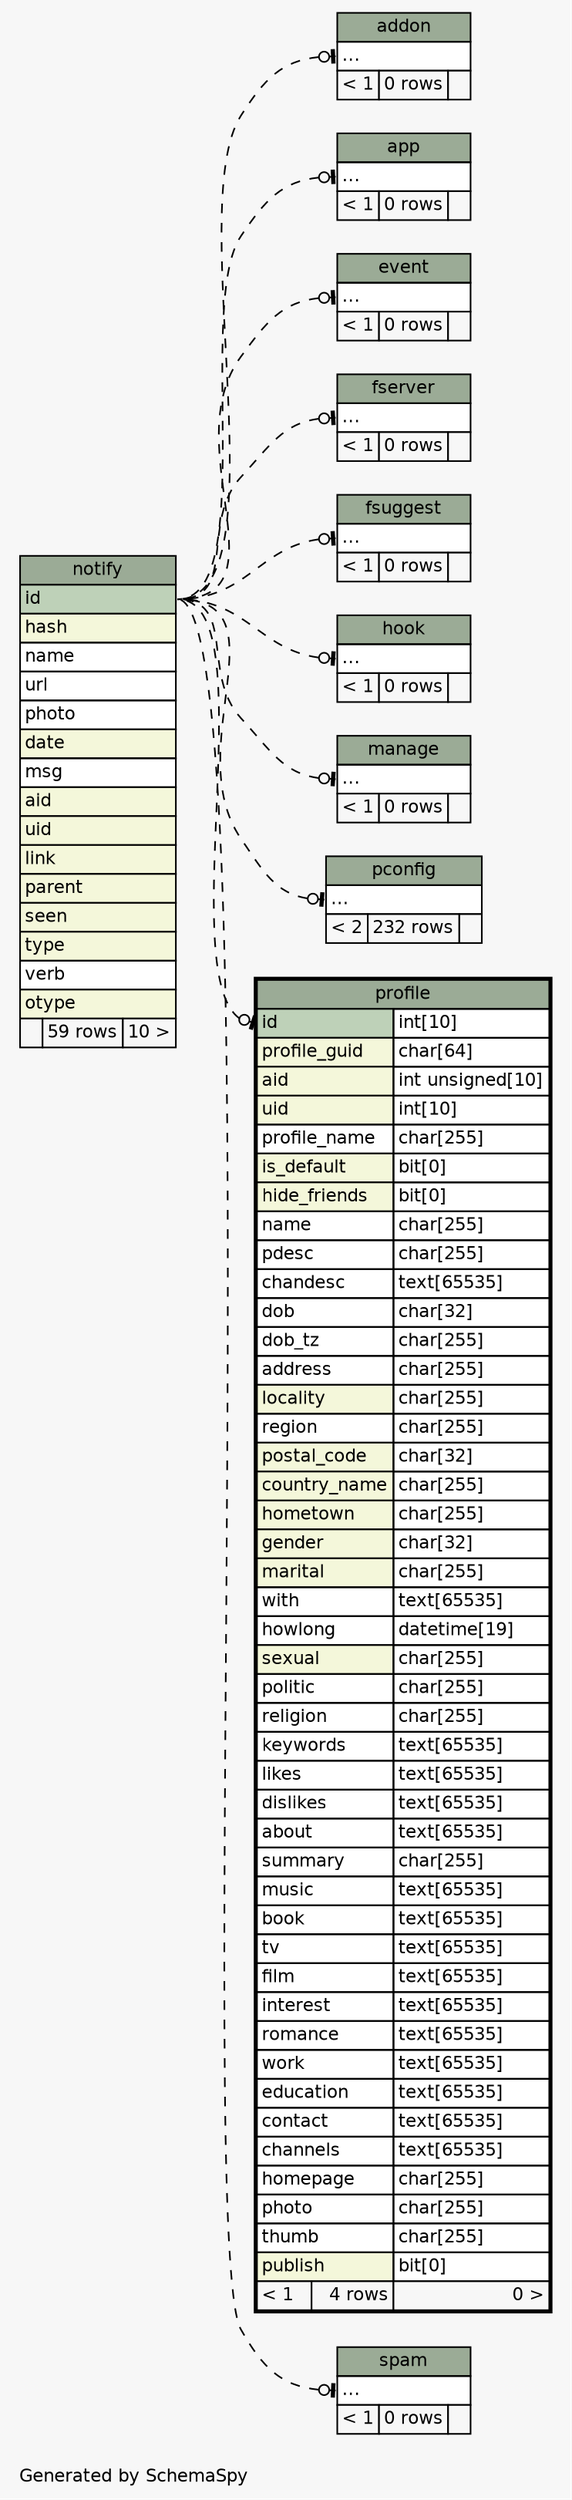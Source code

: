 // dot 2.26.3 on Linux 3.2.0-4-686-pae
// SchemaSpy rev 590
digraph "impliedTwoDegreesRelationshipsDiagram" {
  graph [
    rankdir="RL"
    bgcolor="#f7f7f7"
    label="\nGenerated by SchemaSpy"
    labeljust="l"
    nodesep="0.18"
    ranksep="0.46"
    fontname="Helvetica"
    fontsize="11"
  ];
  node [
    fontname="Helvetica"
    fontsize="11"
    shape="plaintext"
  ];
  edge [
    arrowsize="0.8"
  ];
  "addon":"elipses":w -> "notify":"id":e [arrowhead=none dir=back arrowtail=teeodot style=dashed];
  "app":"elipses":w -> "notify":"id":e [arrowhead=none dir=back arrowtail=teeodot style=dashed];
  "event":"elipses":w -> "notify":"id":e [arrowhead=none dir=back arrowtail=teeodot style=dashed];
  "fserver":"elipses":w -> "notify":"id":e [arrowhead=none dir=back arrowtail=teeodot style=dashed];
  "fsuggest":"elipses":w -> "notify":"id":e [arrowhead=none dir=back arrowtail=teeodot style=dashed];
  "hook":"elipses":w -> "notify":"id":e [arrowhead=none dir=back arrowtail=teeodot style=dashed];
  "manage":"elipses":w -> "notify":"id":e [arrowhead=none dir=back arrowtail=teeodot style=dashed];
  "pconfig":"elipses":w -> "notify":"id":e [arrowhead=none dir=back arrowtail=teeodot style=dashed];
  "profile":"id":w -> "notify":"id":e [arrowhead=none dir=back arrowtail=teeodot style=dashed];
  "spam":"elipses":w -> "notify":"id":e [arrowhead=none dir=back arrowtail=teeodot style=dashed];
  "addon" [
    label=<
    <TABLE BORDER="0" CELLBORDER="1" CELLSPACING="0" BGCOLOR="#ffffff">
      <TR><TD COLSPAN="3" BGCOLOR="#9bab96" ALIGN="CENTER">addon</TD></TR>
      <TR><TD PORT="elipses" COLSPAN="3" ALIGN="LEFT">...</TD></TR>
      <TR><TD ALIGN="LEFT" BGCOLOR="#f7f7f7">&lt; 1</TD><TD ALIGN="RIGHT" BGCOLOR="#f7f7f7">0 rows</TD><TD ALIGN="RIGHT" BGCOLOR="#f7f7f7">  </TD></TR>
    </TABLE>>
    URL="addon.html"
    tooltip="addon"
  ];
  "app" [
    label=<
    <TABLE BORDER="0" CELLBORDER="1" CELLSPACING="0" BGCOLOR="#ffffff">
      <TR><TD COLSPAN="3" BGCOLOR="#9bab96" ALIGN="CENTER">app</TD></TR>
      <TR><TD PORT="elipses" COLSPAN="3" ALIGN="LEFT">...</TD></TR>
      <TR><TD ALIGN="LEFT" BGCOLOR="#f7f7f7">&lt; 1</TD><TD ALIGN="RIGHT" BGCOLOR="#f7f7f7">0 rows</TD><TD ALIGN="RIGHT" BGCOLOR="#f7f7f7">  </TD></TR>
    </TABLE>>
    URL="app.html"
    tooltip="app"
  ];
  "event" [
    label=<
    <TABLE BORDER="0" CELLBORDER="1" CELLSPACING="0" BGCOLOR="#ffffff">
      <TR><TD COLSPAN="3" BGCOLOR="#9bab96" ALIGN="CENTER">event</TD></TR>
      <TR><TD PORT="elipses" COLSPAN="3" ALIGN="LEFT">...</TD></TR>
      <TR><TD ALIGN="LEFT" BGCOLOR="#f7f7f7">&lt; 1</TD><TD ALIGN="RIGHT" BGCOLOR="#f7f7f7">0 rows</TD><TD ALIGN="RIGHT" BGCOLOR="#f7f7f7">  </TD></TR>
    </TABLE>>
    URL="event.html"
    tooltip="event"
  ];
  "fserver" [
    label=<
    <TABLE BORDER="0" CELLBORDER="1" CELLSPACING="0" BGCOLOR="#ffffff">
      <TR><TD COLSPAN="3" BGCOLOR="#9bab96" ALIGN="CENTER">fserver</TD></TR>
      <TR><TD PORT="elipses" COLSPAN="3" ALIGN="LEFT">...</TD></TR>
      <TR><TD ALIGN="LEFT" BGCOLOR="#f7f7f7">&lt; 1</TD><TD ALIGN="RIGHT" BGCOLOR="#f7f7f7">0 rows</TD><TD ALIGN="RIGHT" BGCOLOR="#f7f7f7">  </TD></TR>
    </TABLE>>
    URL="fserver.html"
    tooltip="fserver"
  ];
  "fsuggest" [
    label=<
    <TABLE BORDER="0" CELLBORDER="1" CELLSPACING="0" BGCOLOR="#ffffff">
      <TR><TD COLSPAN="3" BGCOLOR="#9bab96" ALIGN="CENTER">fsuggest</TD></TR>
      <TR><TD PORT="elipses" COLSPAN="3" ALIGN="LEFT">...</TD></TR>
      <TR><TD ALIGN="LEFT" BGCOLOR="#f7f7f7">&lt; 1</TD><TD ALIGN="RIGHT" BGCOLOR="#f7f7f7">0 rows</TD><TD ALIGN="RIGHT" BGCOLOR="#f7f7f7">  </TD></TR>
    </TABLE>>
    URL="fsuggest.html"
    tooltip="fsuggest"
  ];
  "hook" [
    label=<
    <TABLE BORDER="0" CELLBORDER="1" CELLSPACING="0" BGCOLOR="#ffffff">
      <TR><TD COLSPAN="3" BGCOLOR="#9bab96" ALIGN="CENTER">hook</TD></TR>
      <TR><TD PORT="elipses" COLSPAN="3" ALIGN="LEFT">...</TD></TR>
      <TR><TD ALIGN="LEFT" BGCOLOR="#f7f7f7">&lt; 1</TD><TD ALIGN="RIGHT" BGCOLOR="#f7f7f7">0 rows</TD><TD ALIGN="RIGHT" BGCOLOR="#f7f7f7">  </TD></TR>
    </TABLE>>
    URL="hook.html"
    tooltip="hook"
  ];
  "manage" [
    label=<
    <TABLE BORDER="0" CELLBORDER="1" CELLSPACING="0" BGCOLOR="#ffffff">
      <TR><TD COLSPAN="3" BGCOLOR="#9bab96" ALIGN="CENTER">manage</TD></TR>
      <TR><TD PORT="elipses" COLSPAN="3" ALIGN="LEFT">...</TD></TR>
      <TR><TD ALIGN="LEFT" BGCOLOR="#f7f7f7">&lt; 1</TD><TD ALIGN="RIGHT" BGCOLOR="#f7f7f7">0 rows</TD><TD ALIGN="RIGHT" BGCOLOR="#f7f7f7">  </TD></TR>
    </TABLE>>
    URL="manage.html"
    tooltip="manage"
  ];
  "notify" [
    label=<
    <TABLE BORDER="0" CELLBORDER="1" CELLSPACING="0" BGCOLOR="#ffffff">
      <TR><TD COLSPAN="3" BGCOLOR="#9bab96" ALIGN="CENTER">notify</TD></TR>
      <TR><TD PORT="id" COLSPAN="3" BGCOLOR="#bed1b8" ALIGN="LEFT">id</TD></TR>
      <TR><TD PORT="hash" COLSPAN="3" BGCOLOR="#f4f7da" ALIGN="LEFT">hash</TD></TR>
      <TR><TD PORT="name" COLSPAN="3" ALIGN="LEFT">name</TD></TR>
      <TR><TD PORT="url" COLSPAN="3" ALIGN="LEFT">url</TD></TR>
      <TR><TD PORT="photo" COLSPAN="3" ALIGN="LEFT">photo</TD></TR>
      <TR><TD PORT="date" COLSPAN="3" BGCOLOR="#f4f7da" ALIGN="LEFT">date</TD></TR>
      <TR><TD PORT="msg" COLSPAN="3" ALIGN="LEFT">msg</TD></TR>
      <TR><TD PORT="aid" COLSPAN="3" BGCOLOR="#f4f7da" ALIGN="LEFT">aid</TD></TR>
      <TR><TD PORT="uid" COLSPAN="3" BGCOLOR="#f4f7da" ALIGN="LEFT">uid</TD></TR>
      <TR><TD PORT="link" COLSPAN="3" BGCOLOR="#f4f7da" ALIGN="LEFT">link</TD></TR>
      <TR><TD PORT="parent" COLSPAN="3" BGCOLOR="#f4f7da" ALIGN="LEFT">parent</TD></TR>
      <TR><TD PORT="seen" COLSPAN="3" BGCOLOR="#f4f7da" ALIGN="LEFT">seen</TD></TR>
      <TR><TD PORT="type" COLSPAN="3" BGCOLOR="#f4f7da" ALIGN="LEFT">type</TD></TR>
      <TR><TD PORT="verb" COLSPAN="3" ALIGN="LEFT">verb</TD></TR>
      <TR><TD PORT="otype" COLSPAN="3" BGCOLOR="#f4f7da" ALIGN="LEFT">otype</TD></TR>
      <TR><TD ALIGN="LEFT" BGCOLOR="#f7f7f7">  </TD><TD ALIGN="RIGHT" BGCOLOR="#f7f7f7">59 rows</TD><TD ALIGN="RIGHT" BGCOLOR="#f7f7f7">10 &gt;</TD></TR>
    </TABLE>>
    URL="notify.html"
    tooltip="notify"
  ];
  "pconfig" [
    label=<
    <TABLE BORDER="0" CELLBORDER="1" CELLSPACING="0" BGCOLOR="#ffffff">
      <TR><TD COLSPAN="3" BGCOLOR="#9bab96" ALIGN="CENTER">pconfig</TD></TR>
      <TR><TD PORT="elipses" COLSPAN="3" ALIGN="LEFT">...</TD></TR>
      <TR><TD ALIGN="LEFT" BGCOLOR="#f7f7f7">&lt; 2</TD><TD ALIGN="RIGHT" BGCOLOR="#f7f7f7">232 rows</TD><TD ALIGN="RIGHT" BGCOLOR="#f7f7f7">  </TD></TR>
    </TABLE>>
    URL="pconfig.html"
    tooltip="pconfig"
  ];
  "profile" [
    label=<
    <TABLE BORDER="2" CELLBORDER="1" CELLSPACING="0" BGCOLOR="#ffffff">
      <TR><TD COLSPAN="3" BGCOLOR="#9bab96" ALIGN="CENTER">profile</TD></TR>
      <TR><TD PORT="id" COLSPAN="2" BGCOLOR="#bed1b8" ALIGN="LEFT">id</TD><TD PORT="id.type" ALIGN="LEFT">int[10]</TD></TR>
      <TR><TD PORT="profile_guid" COLSPAN="2" BGCOLOR="#f4f7da" ALIGN="LEFT">profile_guid</TD><TD PORT="profile_guid.type" ALIGN="LEFT">char[64]</TD></TR>
      <TR><TD PORT="aid" COLSPAN="2" BGCOLOR="#f4f7da" ALIGN="LEFT">aid</TD><TD PORT="aid.type" ALIGN="LEFT">int unsigned[10]</TD></TR>
      <TR><TD PORT="uid" COLSPAN="2" BGCOLOR="#f4f7da" ALIGN="LEFT">uid</TD><TD PORT="uid.type" ALIGN="LEFT">int[10]</TD></TR>
      <TR><TD PORT="profile_name" COLSPAN="2" ALIGN="LEFT">profile_name</TD><TD PORT="profile_name.type" ALIGN="LEFT">char[255]</TD></TR>
      <TR><TD PORT="is_default" COLSPAN="2" BGCOLOR="#f4f7da" ALIGN="LEFT">is_default</TD><TD PORT="is_default.type" ALIGN="LEFT">bit[0]</TD></TR>
      <TR><TD PORT="hide_friends" COLSPAN="2" BGCOLOR="#f4f7da" ALIGN="LEFT">hide_friends</TD><TD PORT="hide_friends.type" ALIGN="LEFT">bit[0]</TD></TR>
      <TR><TD PORT="name" COLSPAN="2" ALIGN="LEFT">name</TD><TD PORT="name.type" ALIGN="LEFT">char[255]</TD></TR>
      <TR><TD PORT="pdesc" COLSPAN="2" ALIGN="LEFT">pdesc</TD><TD PORT="pdesc.type" ALIGN="LEFT">char[255]</TD></TR>
      <TR><TD PORT="chandesc" COLSPAN="2" ALIGN="LEFT">chandesc</TD><TD PORT="chandesc.type" ALIGN="LEFT">text[65535]</TD></TR>
      <TR><TD PORT="dob" COLSPAN="2" ALIGN="LEFT">dob</TD><TD PORT="dob.type" ALIGN="LEFT">char[32]</TD></TR>
      <TR><TD PORT="dob_tz" COLSPAN="2" ALIGN="LEFT">dob_tz</TD><TD PORT="dob_tz.type" ALIGN="LEFT">char[255]</TD></TR>
      <TR><TD PORT="address" COLSPAN="2" ALIGN="LEFT">address</TD><TD PORT="address.type" ALIGN="LEFT">char[255]</TD></TR>
      <TR><TD PORT="locality" COLSPAN="2" BGCOLOR="#f4f7da" ALIGN="LEFT">locality</TD><TD PORT="locality.type" ALIGN="LEFT">char[255]</TD></TR>
      <TR><TD PORT="region" COLSPAN="2" ALIGN="LEFT">region</TD><TD PORT="region.type" ALIGN="LEFT">char[255]</TD></TR>
      <TR><TD PORT="postal_code" COLSPAN="2" BGCOLOR="#f4f7da" ALIGN="LEFT">postal_code</TD><TD PORT="postal_code.type" ALIGN="LEFT">char[32]</TD></TR>
      <TR><TD PORT="country_name" COLSPAN="2" BGCOLOR="#f4f7da" ALIGN="LEFT">country_name</TD><TD PORT="country_name.type" ALIGN="LEFT">char[255]</TD></TR>
      <TR><TD PORT="hometown" COLSPAN="2" BGCOLOR="#f4f7da" ALIGN="LEFT">hometown</TD><TD PORT="hometown.type" ALIGN="LEFT">char[255]</TD></TR>
      <TR><TD PORT="gender" COLSPAN="2" BGCOLOR="#f4f7da" ALIGN="LEFT">gender</TD><TD PORT="gender.type" ALIGN="LEFT">char[32]</TD></TR>
      <TR><TD PORT="marital" COLSPAN="2" BGCOLOR="#f4f7da" ALIGN="LEFT">marital</TD><TD PORT="marital.type" ALIGN="LEFT">char[255]</TD></TR>
      <TR><TD PORT="with" COLSPAN="2" ALIGN="LEFT">with</TD><TD PORT="with.type" ALIGN="LEFT">text[65535]</TD></TR>
      <TR><TD PORT="howlong" COLSPAN="2" ALIGN="LEFT">howlong</TD><TD PORT="howlong.type" ALIGN="LEFT">datetime[19]</TD></TR>
      <TR><TD PORT="sexual" COLSPAN="2" BGCOLOR="#f4f7da" ALIGN="LEFT">sexual</TD><TD PORT="sexual.type" ALIGN="LEFT">char[255]</TD></TR>
      <TR><TD PORT="politic" COLSPAN="2" ALIGN="LEFT">politic</TD><TD PORT="politic.type" ALIGN="LEFT">char[255]</TD></TR>
      <TR><TD PORT="religion" COLSPAN="2" ALIGN="LEFT">religion</TD><TD PORT="religion.type" ALIGN="LEFT">char[255]</TD></TR>
      <TR><TD PORT="keywords" COLSPAN="2" ALIGN="LEFT">keywords</TD><TD PORT="keywords.type" ALIGN="LEFT">text[65535]</TD></TR>
      <TR><TD PORT="likes" COLSPAN="2" ALIGN="LEFT">likes</TD><TD PORT="likes.type" ALIGN="LEFT">text[65535]</TD></TR>
      <TR><TD PORT="dislikes" COLSPAN="2" ALIGN="LEFT">dislikes</TD><TD PORT="dislikes.type" ALIGN="LEFT">text[65535]</TD></TR>
      <TR><TD PORT="about" COLSPAN="2" ALIGN="LEFT">about</TD><TD PORT="about.type" ALIGN="LEFT">text[65535]</TD></TR>
      <TR><TD PORT="summary" COLSPAN="2" ALIGN="LEFT">summary</TD><TD PORT="summary.type" ALIGN="LEFT">char[255]</TD></TR>
      <TR><TD PORT="music" COLSPAN="2" ALIGN="LEFT">music</TD><TD PORT="music.type" ALIGN="LEFT">text[65535]</TD></TR>
      <TR><TD PORT="book" COLSPAN="2" ALIGN="LEFT">book</TD><TD PORT="book.type" ALIGN="LEFT">text[65535]</TD></TR>
      <TR><TD PORT="tv" COLSPAN="2" ALIGN="LEFT">tv</TD><TD PORT="tv.type" ALIGN="LEFT">text[65535]</TD></TR>
      <TR><TD PORT="film" COLSPAN="2" ALIGN="LEFT">film</TD><TD PORT="film.type" ALIGN="LEFT">text[65535]</TD></TR>
      <TR><TD PORT="interest" COLSPAN="2" ALIGN="LEFT">interest</TD><TD PORT="interest.type" ALIGN="LEFT">text[65535]</TD></TR>
      <TR><TD PORT="romance" COLSPAN="2" ALIGN="LEFT">romance</TD><TD PORT="romance.type" ALIGN="LEFT">text[65535]</TD></TR>
      <TR><TD PORT="work" COLSPAN="2" ALIGN="LEFT">work</TD><TD PORT="work.type" ALIGN="LEFT">text[65535]</TD></TR>
      <TR><TD PORT="education" COLSPAN="2" ALIGN="LEFT">education</TD><TD PORT="education.type" ALIGN="LEFT">text[65535]</TD></TR>
      <TR><TD PORT="contact" COLSPAN="2" ALIGN="LEFT">contact</TD><TD PORT="contact.type" ALIGN="LEFT">text[65535]</TD></TR>
      <TR><TD PORT="channels" COLSPAN="2" ALIGN="LEFT">channels</TD><TD PORT="channels.type" ALIGN="LEFT">text[65535]</TD></TR>
      <TR><TD PORT="homepage" COLSPAN="2" ALIGN="LEFT">homepage</TD><TD PORT="homepage.type" ALIGN="LEFT">char[255]</TD></TR>
      <TR><TD PORT="photo" COLSPAN="2" ALIGN="LEFT">photo</TD><TD PORT="photo.type" ALIGN="LEFT">char[255]</TD></TR>
      <TR><TD PORT="thumb" COLSPAN="2" ALIGN="LEFT">thumb</TD><TD PORT="thumb.type" ALIGN="LEFT">char[255]</TD></TR>
      <TR><TD PORT="publish" COLSPAN="2" BGCOLOR="#f4f7da" ALIGN="LEFT">publish</TD><TD PORT="publish.type" ALIGN="LEFT">bit[0]</TD></TR>
      <TR><TD ALIGN="LEFT" BGCOLOR="#f7f7f7">&lt; 1</TD><TD ALIGN="RIGHT" BGCOLOR="#f7f7f7">4 rows</TD><TD ALIGN="RIGHT" BGCOLOR="#f7f7f7">0 &gt;</TD></TR>
    </TABLE>>
    URL="profile.html"
    tooltip="profile"
  ];
  "spam" [
    label=<
    <TABLE BORDER="0" CELLBORDER="1" CELLSPACING="0" BGCOLOR="#ffffff">
      <TR><TD COLSPAN="3" BGCOLOR="#9bab96" ALIGN="CENTER">spam</TD></TR>
      <TR><TD PORT="elipses" COLSPAN="3" ALIGN="LEFT">...</TD></TR>
      <TR><TD ALIGN="LEFT" BGCOLOR="#f7f7f7">&lt; 1</TD><TD ALIGN="RIGHT" BGCOLOR="#f7f7f7">0 rows</TD><TD ALIGN="RIGHT" BGCOLOR="#f7f7f7">  </TD></TR>
    </TABLE>>
    URL="spam.html"
    tooltip="spam"
  ];
}
